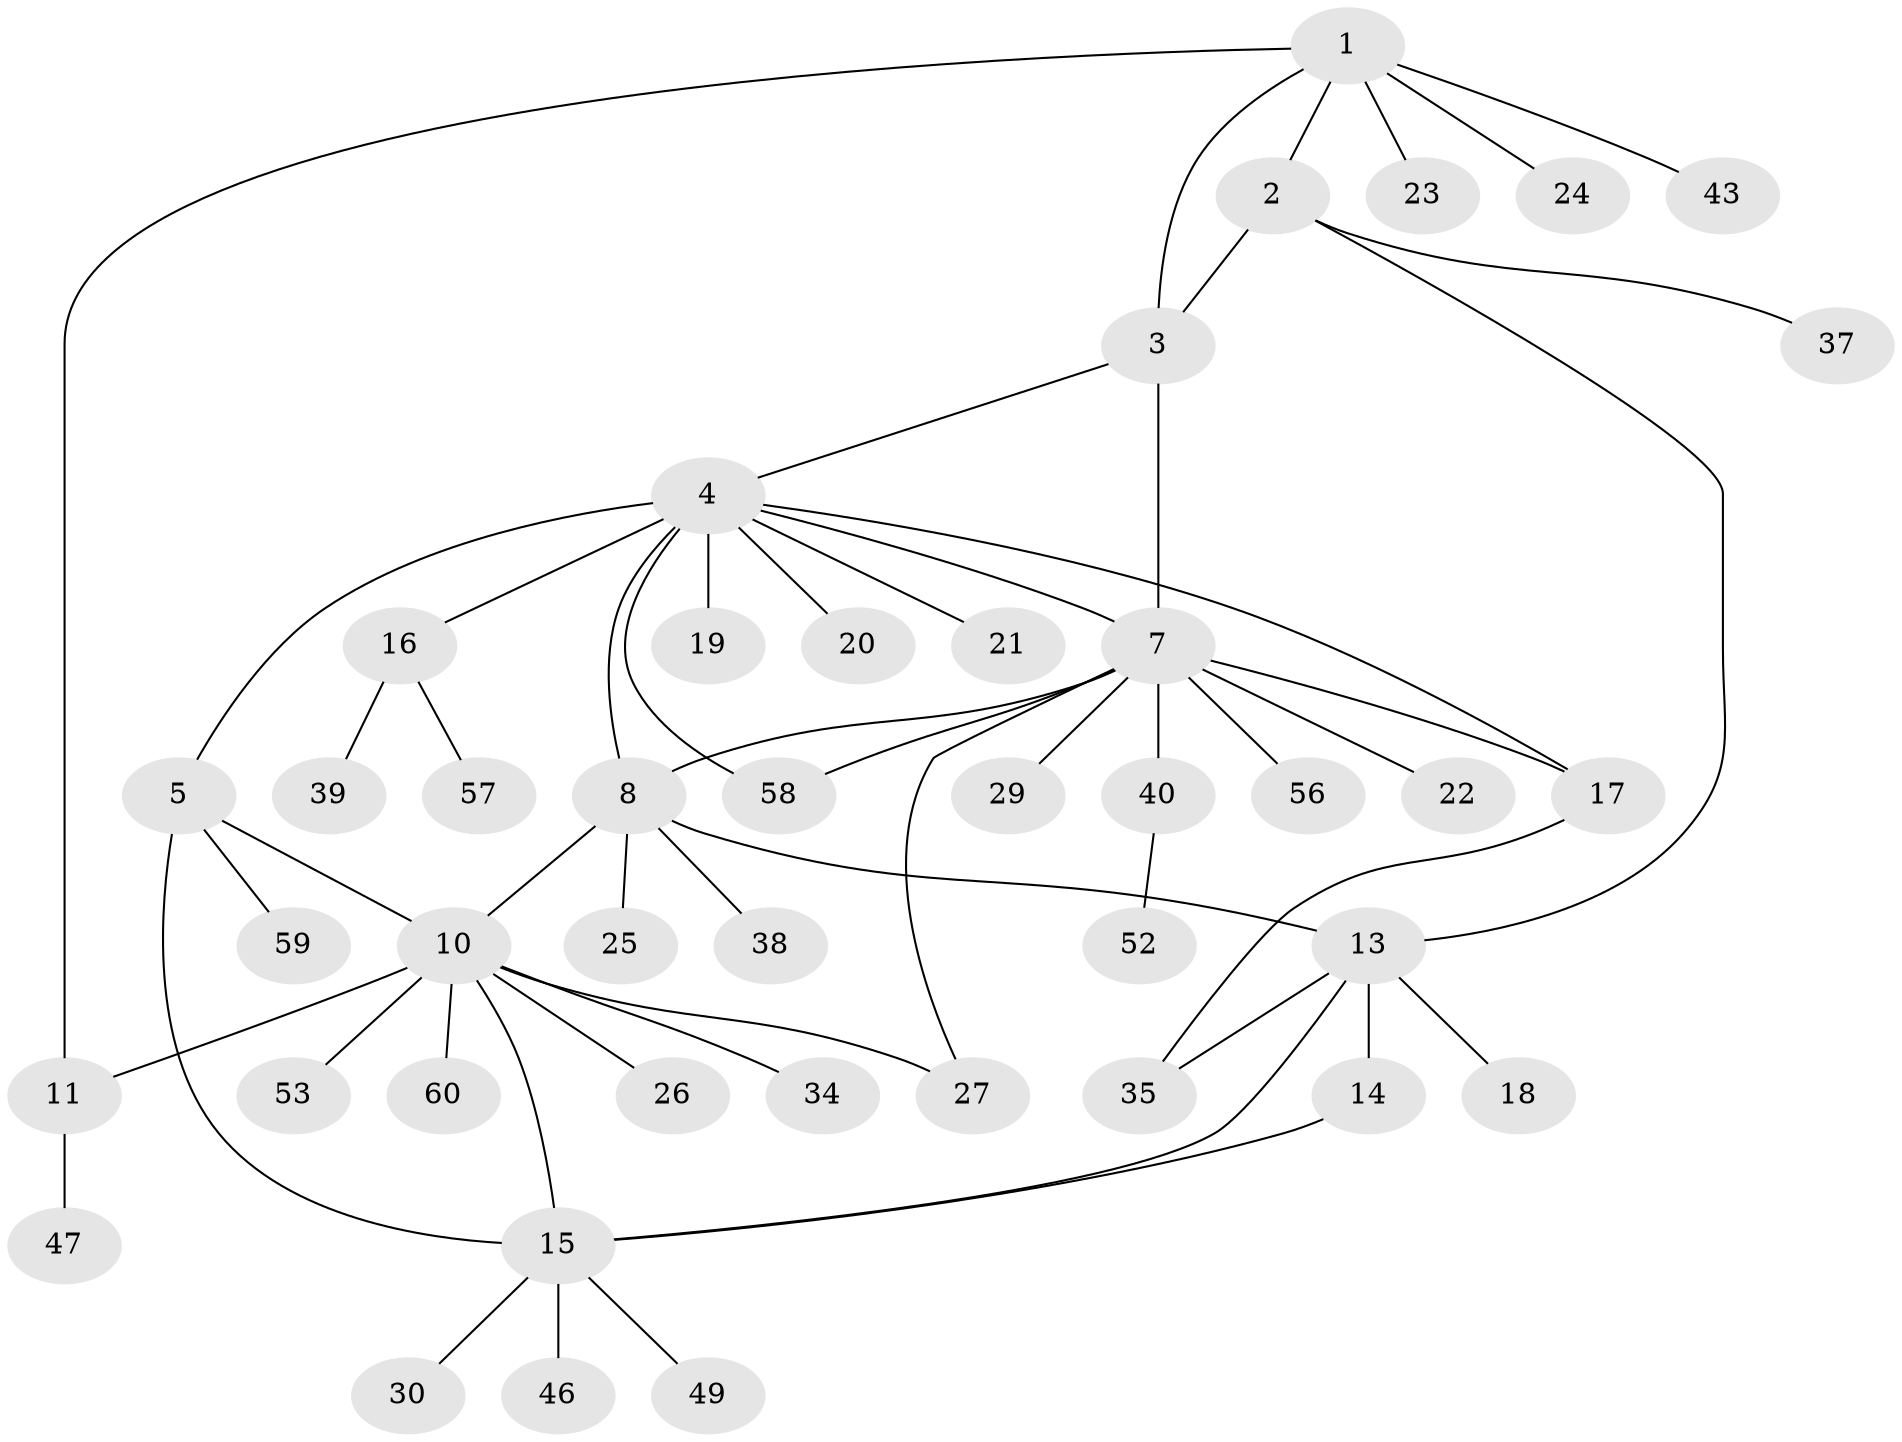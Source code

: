 // Generated by graph-tools (version 1.1) at 2025/52/02/27/25 19:52:21]
// undirected, 43 vertices, 55 edges
graph export_dot {
graph [start="1"]
  node [color=gray90,style=filled];
  1 [super="+48"];
  2;
  3 [super="+32"];
  4 [super="+6"];
  5 [super="+44"];
  7 [super="+54"];
  8 [super="+9"];
  10 [super="+12"];
  11;
  13 [super="+33"];
  14 [super="+28"];
  15 [super="+41"];
  16 [super="+31"];
  17;
  18;
  19;
  20;
  21 [super="+51"];
  22;
  23;
  24;
  25 [super="+36"];
  26 [super="+42"];
  27;
  29;
  30;
  34;
  35;
  37 [super="+45"];
  38;
  39;
  40;
  43;
  46 [super="+50"];
  47 [super="+55"];
  49;
  52;
  53;
  56;
  57;
  58;
  59;
  60;
  1 -- 2;
  1 -- 3;
  1 -- 11;
  1 -- 23;
  1 -- 24;
  1 -- 43;
  2 -- 3;
  2 -- 13;
  2 -- 37;
  3 -- 7;
  3 -- 4;
  4 -- 5 [weight=2];
  4 -- 8;
  4 -- 16;
  4 -- 17;
  4 -- 19;
  4 -- 20;
  4 -- 21;
  4 -- 58;
  4 -- 7;
  5 -- 15 [weight=2];
  5 -- 59;
  5 -- 10;
  7 -- 8 [weight=2];
  7 -- 17;
  7 -- 22;
  7 -- 27;
  7 -- 29;
  7 -- 40;
  7 -- 56;
  7 -- 58;
  8 -- 38;
  8 -- 25;
  8 -- 10;
  8 -- 13;
  10 -- 11 [weight=2];
  10 -- 15;
  10 -- 34;
  10 -- 53;
  10 -- 26;
  10 -- 27;
  10 -- 60;
  11 -- 47;
  13 -- 14;
  13 -- 15;
  13 -- 18;
  13 -- 35;
  14 -- 15;
  15 -- 30;
  15 -- 49;
  15 -- 46;
  16 -- 39;
  16 -- 57;
  17 -- 35;
  40 -- 52;
}
